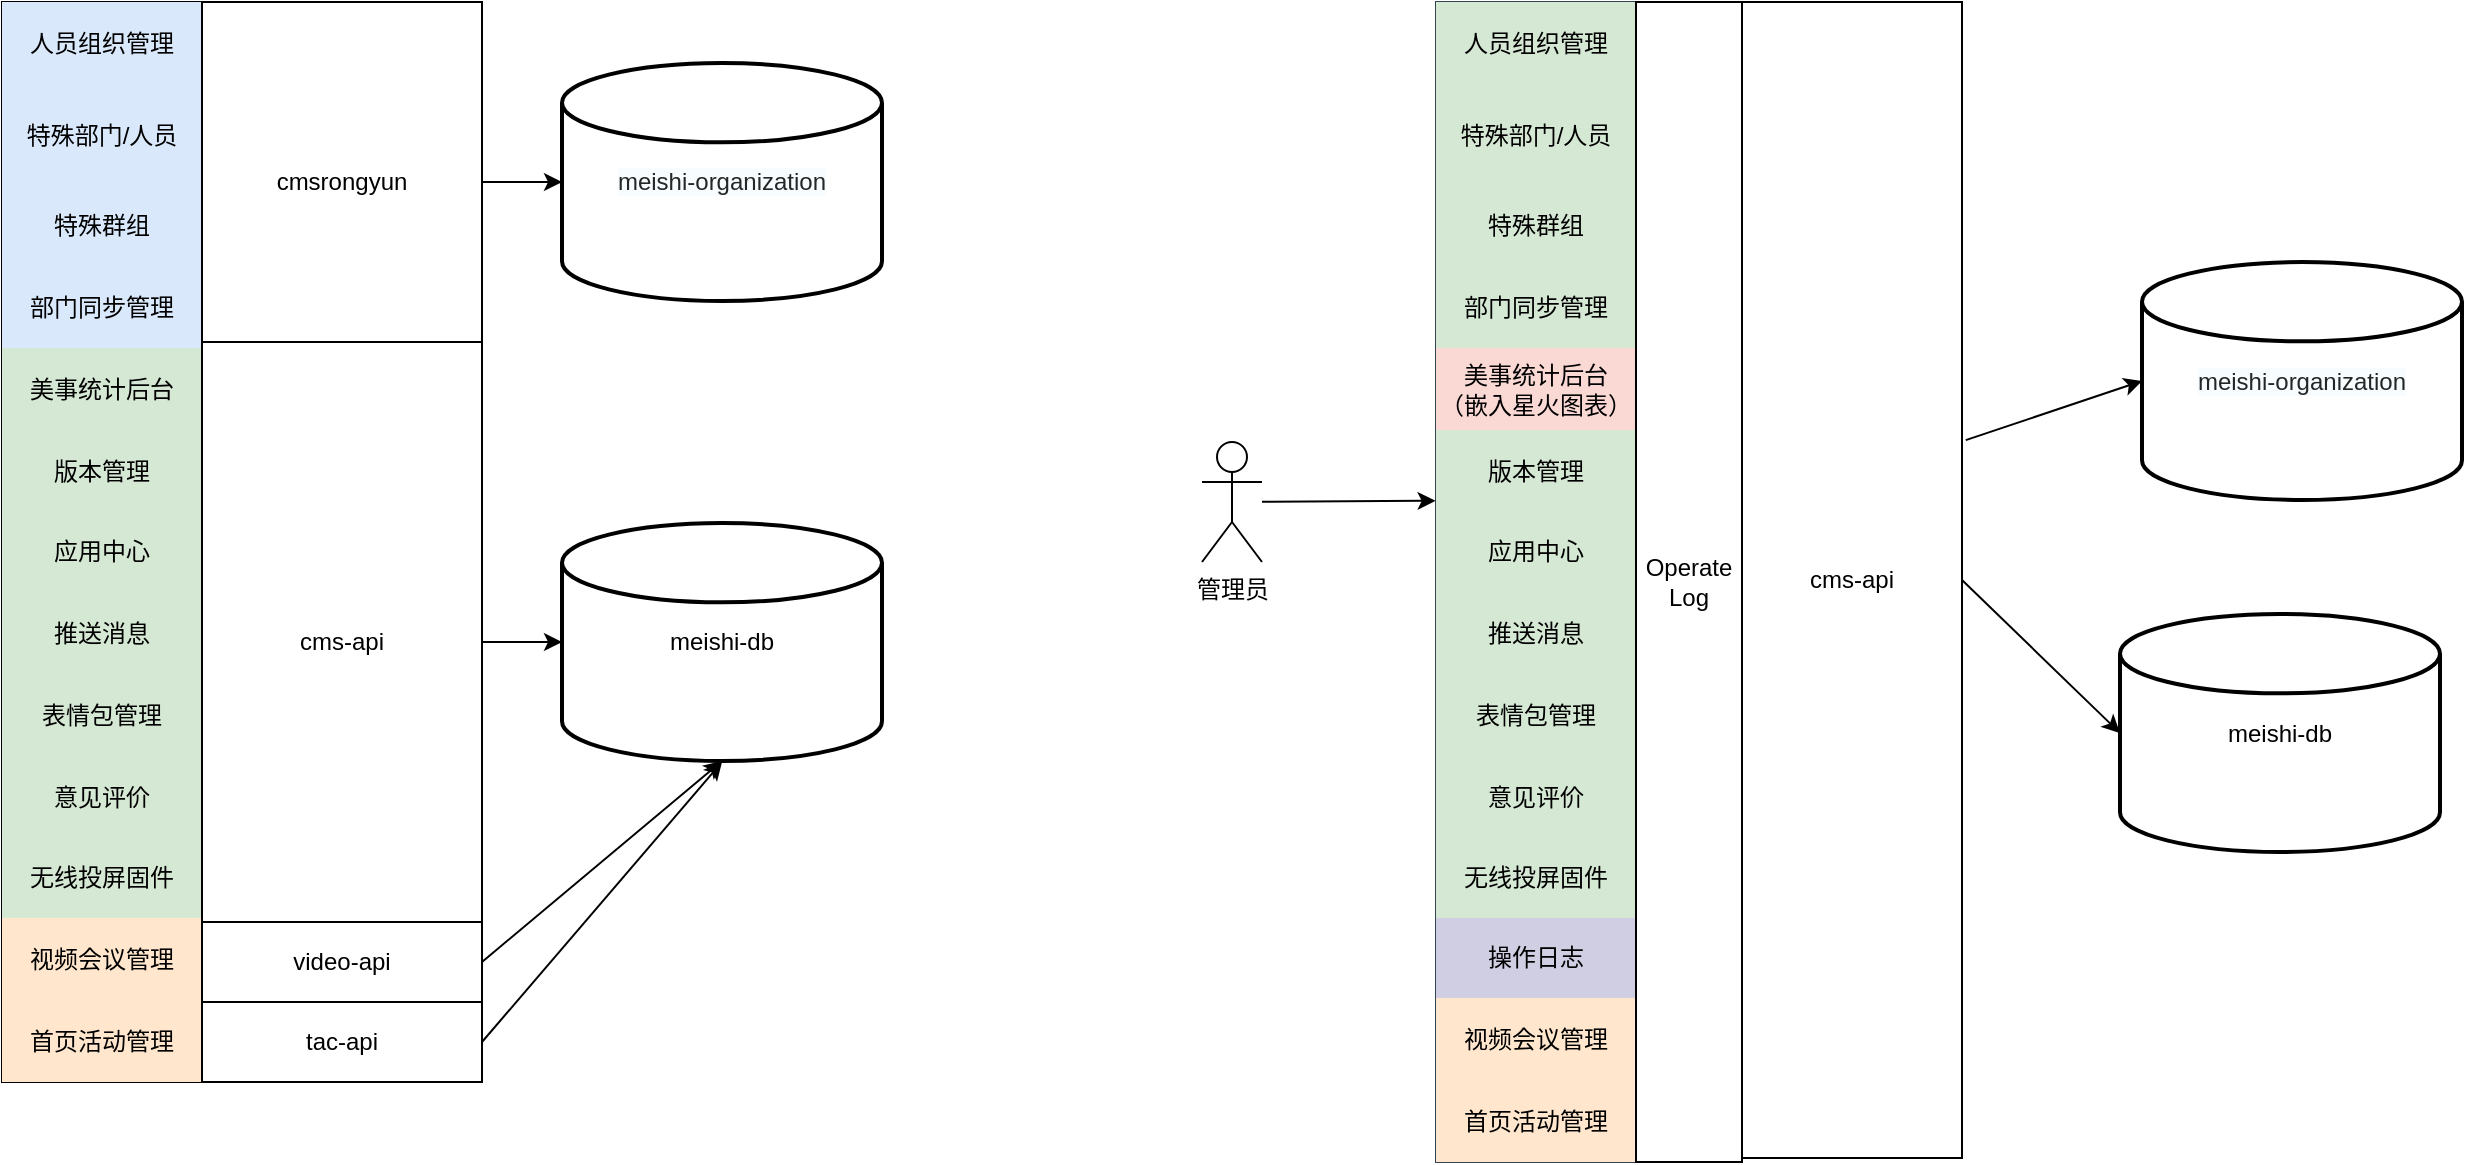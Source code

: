 <mxfile version="14.1.8" type="github">
  <diagram id="kmbewxWfFErhUaEFidWY" name="第 1 页">
    <mxGraphModel dx="1038" dy="548" grid="0" gridSize="10" guides="1" tooltips="1" connect="1" arrows="1" fold="1" page="1" pageScale="1" pageWidth="827" pageHeight="1169" math="0" shadow="0">
      <root>
        <mxCell id="0" />
        <mxCell id="1" parent="0" />
        <mxCell id="lq-rZMdZzkP-MELuQwHF-2" value="" style="shape=table;html=1;whiteSpace=wrap;startSize=0;container=1;collapsible=0;childLayout=tableLayout;" parent="1" vertex="1">
          <mxGeometry x="110" y="140" width="100" height="540" as="geometry" />
        </mxCell>
        <mxCell id="lq-rZMdZzkP-MELuQwHF-18" style="shape=partialRectangle;html=1;whiteSpace=wrap;collapsible=0;dropTarget=0;pointerEvents=0;fillColor=none;top=0;left=0;bottom=0;right=0;points=[[0,0.5],[1,0.5]];portConstraint=eastwest;" parent="lq-rZMdZzkP-MELuQwHF-2" vertex="1">
          <mxGeometry width="100" height="41" as="geometry" />
        </mxCell>
        <mxCell id="lq-rZMdZzkP-MELuQwHF-19" value="人员组织管理" style="shape=partialRectangle;html=1;whiteSpace=wrap;connectable=0;fillColor=#dae8fc;top=0;left=0;bottom=0;right=0;overflow=hidden;strokeColor=#6c8ebf;" parent="lq-rZMdZzkP-MELuQwHF-18" vertex="1">
          <mxGeometry width="100" height="41" as="geometry" />
        </mxCell>
        <mxCell id="lq-rZMdZzkP-MELuQwHF-7" value="" style="shape=partialRectangle;html=1;whiteSpace=wrap;collapsible=0;dropTarget=0;pointerEvents=0;fillColor=none;top=0;left=0;bottom=0;right=0;points=[[0,0.5],[1,0.5]];portConstraint=eastwest;" parent="lq-rZMdZzkP-MELuQwHF-2" vertex="1">
          <mxGeometry y="41" width="100" height="51" as="geometry" />
        </mxCell>
        <mxCell id="lq-rZMdZzkP-MELuQwHF-8" value="特殊部门/人员" style="shape=partialRectangle;html=1;whiteSpace=wrap;connectable=0;fillColor=#dae8fc;top=0;left=0;bottom=0;right=0;overflow=hidden;strokeColor=#6c8ebf;" parent="lq-rZMdZzkP-MELuQwHF-7" vertex="1">
          <mxGeometry width="100" height="51" as="geometry" />
        </mxCell>
        <mxCell id="lq-rZMdZzkP-MELuQwHF-11" value="" style="shape=partialRectangle;html=1;whiteSpace=wrap;collapsible=0;dropTarget=0;pointerEvents=0;fillColor=none;top=0;left=0;bottom=0;right=0;points=[[0,0.5],[1,0.5]];portConstraint=eastwest;" parent="lq-rZMdZzkP-MELuQwHF-2" vertex="1">
          <mxGeometry y="92" width="100" height="40" as="geometry" />
        </mxCell>
        <mxCell id="lq-rZMdZzkP-MELuQwHF-12" value="特殊群组" style="shape=partialRectangle;html=1;whiteSpace=wrap;connectable=0;fillColor=#dae8fc;top=0;left=0;bottom=0;right=0;overflow=hidden;strokeColor=#6c8ebf;" parent="lq-rZMdZzkP-MELuQwHF-11" vertex="1">
          <mxGeometry width="100" height="40" as="geometry" />
        </mxCell>
        <mxCell id="lq-rZMdZzkP-MELuQwHF-28" style="shape=partialRectangle;html=1;whiteSpace=wrap;collapsible=0;dropTarget=0;pointerEvents=0;fillColor=#dae8fc;top=0;left=0;bottom=0;right=0;points=[[0,0.5],[1,0.5]];portConstraint=eastwest;strokeColor=#6c8ebf;" parent="lq-rZMdZzkP-MELuQwHF-2" vertex="1">
          <mxGeometry y="132" width="100" height="41" as="geometry" />
        </mxCell>
        <mxCell id="lq-rZMdZzkP-MELuQwHF-29" value="部门同步管理" style="shape=partialRectangle;html=1;whiteSpace=wrap;connectable=0;fillColor=none;top=0;left=0;bottom=0;right=0;overflow=hidden;" parent="lq-rZMdZzkP-MELuQwHF-28" vertex="1">
          <mxGeometry width="100" height="41" as="geometry" />
        </mxCell>
        <mxCell id="lq-rZMdZzkP-MELuQwHF-30" style="shape=partialRectangle;html=1;whiteSpace=wrap;collapsible=0;dropTarget=0;pointerEvents=0;fillColor=none;top=0;left=0;bottom=0;right=0;points=[[0,0.5],[1,0.5]];portConstraint=eastwest;" parent="lq-rZMdZzkP-MELuQwHF-2" vertex="1">
          <mxGeometry y="173" width="100" height="41" as="geometry" />
        </mxCell>
        <mxCell id="lq-rZMdZzkP-MELuQwHF-31" value="美事统计后台" style="shape=partialRectangle;html=1;whiteSpace=wrap;connectable=0;top=0;left=0;bottom=0;right=0;overflow=hidden;fillColor=#d5e8d4;strokeColor=#82b366;" parent="lq-rZMdZzkP-MELuQwHF-30" vertex="1">
          <mxGeometry width="100" height="41" as="geometry" />
        </mxCell>
        <mxCell id="lq-rZMdZzkP-MELuQwHF-26" style="shape=partialRectangle;html=1;whiteSpace=wrap;collapsible=0;dropTarget=0;pointerEvents=0;fillColor=none;top=0;left=0;bottom=0;right=0;points=[[0,0.5],[1,0.5]];portConstraint=eastwest;" parent="lq-rZMdZzkP-MELuQwHF-2" vertex="1">
          <mxGeometry y="214" width="100" height="41" as="geometry" />
        </mxCell>
        <mxCell id="lq-rZMdZzkP-MELuQwHF-27" value="版本管理" style="shape=partialRectangle;html=1;whiteSpace=wrap;connectable=0;fillColor=#d5e8d4;top=0;left=0;bottom=0;right=0;overflow=hidden;strokeColor=#82b366;" parent="lq-rZMdZzkP-MELuQwHF-26" vertex="1">
          <mxGeometry width="100" height="41" as="geometry" />
        </mxCell>
        <mxCell id="lq-rZMdZzkP-MELuQwHF-24" style="shape=partialRectangle;html=1;whiteSpace=wrap;collapsible=0;dropTarget=0;pointerEvents=0;fillColor=none;top=0;left=0;bottom=0;right=0;points=[[0,0.5],[1,0.5]];portConstraint=eastwest;" parent="lq-rZMdZzkP-MELuQwHF-2" vertex="1">
          <mxGeometry y="255" width="100" height="40" as="geometry" />
        </mxCell>
        <mxCell id="lq-rZMdZzkP-MELuQwHF-25" value="应用中心" style="shape=partialRectangle;html=1;whiteSpace=wrap;connectable=0;fillColor=#d5e8d4;top=0;left=0;bottom=0;right=0;overflow=hidden;strokeColor=#82b366;" parent="lq-rZMdZzkP-MELuQwHF-24" vertex="1">
          <mxGeometry width="100" height="40" as="geometry" />
        </mxCell>
        <mxCell id="lq-rZMdZzkP-MELuQwHF-22" style="shape=partialRectangle;html=1;whiteSpace=wrap;collapsible=0;dropTarget=0;pointerEvents=0;fillColor=none;top=0;left=0;bottom=0;right=0;points=[[0,0.5],[1,0.5]];portConstraint=eastwest;" parent="lq-rZMdZzkP-MELuQwHF-2" vertex="1">
          <mxGeometry y="295" width="100" height="41" as="geometry" />
        </mxCell>
        <mxCell id="lq-rZMdZzkP-MELuQwHF-23" value="推送消息" style="shape=partialRectangle;html=1;whiteSpace=wrap;connectable=0;fillColor=#d5e8d4;top=0;left=0;bottom=0;right=0;overflow=hidden;strokeColor=#82b366;" parent="lq-rZMdZzkP-MELuQwHF-22" vertex="1">
          <mxGeometry width="100" height="41" as="geometry" />
        </mxCell>
        <mxCell id="lq-rZMdZzkP-MELuQwHF-34" style="shape=partialRectangle;html=1;whiteSpace=wrap;collapsible=0;dropTarget=0;pointerEvents=0;fillColor=none;top=0;left=0;bottom=0;right=0;points=[[0,0.5],[1,0.5]];portConstraint=eastwest;" parent="lq-rZMdZzkP-MELuQwHF-2" vertex="1">
          <mxGeometry y="336" width="100" height="41" as="geometry" />
        </mxCell>
        <mxCell id="lq-rZMdZzkP-MELuQwHF-35" value="表情包管理" style="shape=partialRectangle;html=1;whiteSpace=wrap;connectable=0;fillColor=#d5e8d4;top=0;left=0;bottom=0;right=0;overflow=hidden;strokeColor=#82b366;" parent="lq-rZMdZzkP-MELuQwHF-34" vertex="1">
          <mxGeometry width="100" height="41" as="geometry" />
        </mxCell>
        <mxCell id="lq-rZMdZzkP-MELuQwHF-32" style="shape=partialRectangle;html=1;whiteSpace=wrap;collapsible=0;dropTarget=0;pointerEvents=0;fillColor=none;top=0;left=0;bottom=0;right=0;points=[[0,0.5],[1,0.5]];portConstraint=eastwest;" parent="lq-rZMdZzkP-MELuQwHF-2" vertex="1">
          <mxGeometry y="377" width="100" height="41" as="geometry" />
        </mxCell>
        <mxCell id="lq-rZMdZzkP-MELuQwHF-33" value="意见评价" style="shape=partialRectangle;html=1;whiteSpace=wrap;connectable=0;fillColor=#d5e8d4;top=0;left=0;bottom=0;right=0;overflow=hidden;strokeColor=#82b366;" parent="lq-rZMdZzkP-MELuQwHF-32" vertex="1">
          <mxGeometry width="100" height="41" as="geometry" />
        </mxCell>
        <mxCell id="lq-rZMdZzkP-MELuQwHF-36" style="shape=partialRectangle;html=1;whiteSpace=wrap;collapsible=0;dropTarget=0;pointerEvents=0;fillColor=none;top=0;left=0;bottom=0;right=0;points=[[0,0.5],[1,0.5]];portConstraint=eastwest;" parent="lq-rZMdZzkP-MELuQwHF-2" vertex="1">
          <mxGeometry y="418" width="100" height="40" as="geometry" />
        </mxCell>
        <mxCell id="lq-rZMdZzkP-MELuQwHF-37" value="无线投屏固件" style="shape=partialRectangle;html=1;whiteSpace=wrap;connectable=0;fillColor=#d5e8d4;top=0;left=0;bottom=0;right=0;overflow=hidden;strokeColor=#82b366;" parent="lq-rZMdZzkP-MELuQwHF-36" vertex="1">
          <mxGeometry width="100" height="40" as="geometry" />
        </mxCell>
        <mxCell id="lq-rZMdZzkP-MELuQwHF-38" style="shape=partialRectangle;html=1;whiteSpace=wrap;collapsible=0;dropTarget=0;pointerEvents=0;fillColor=none;top=0;left=0;bottom=0;right=0;points=[[0,0.5],[1,0.5]];portConstraint=eastwest;" parent="lq-rZMdZzkP-MELuQwHF-2" vertex="1">
          <mxGeometry y="458" width="100" height="41" as="geometry" />
        </mxCell>
        <mxCell id="lq-rZMdZzkP-MELuQwHF-39" value="视频会议管理" style="shape=partialRectangle;html=1;whiteSpace=wrap;connectable=0;fillColor=#ffe6cc;top=0;left=0;bottom=0;right=0;overflow=hidden;strokeColor=#d79b00;" parent="lq-rZMdZzkP-MELuQwHF-38" vertex="1">
          <mxGeometry width="100" height="41" as="geometry" />
        </mxCell>
        <mxCell id="lq-rZMdZzkP-MELuQwHF-40" style="shape=partialRectangle;html=1;whiteSpace=wrap;collapsible=0;dropTarget=0;pointerEvents=0;fillColor=none;top=0;left=0;bottom=0;right=0;points=[[0,0.5],[1,0.5]];portConstraint=eastwest;" parent="lq-rZMdZzkP-MELuQwHF-2" vertex="1">
          <mxGeometry y="499" width="100" height="41" as="geometry" />
        </mxCell>
        <mxCell id="lq-rZMdZzkP-MELuQwHF-41" value="首页活动管理" style="shape=partialRectangle;html=1;whiteSpace=wrap;connectable=0;fillColor=#ffe6cc;top=0;left=0;bottom=0;right=0;overflow=hidden;strokeColor=#d79b00;" parent="lq-rZMdZzkP-MELuQwHF-40" vertex="1">
          <mxGeometry width="100" height="41" as="geometry" />
        </mxCell>
        <mxCell id="Zx4kyqt7cUMsGUTJRAwY-5" style="edgeStyle=orthogonalEdgeStyle;rounded=0;orthogonalLoop=1;jettySize=auto;html=1;entryX=0;entryY=0.5;entryDx=0;entryDy=0;entryPerimeter=0;" parent="1" source="lq-rZMdZzkP-MELuQwHF-44" target="Zx4kyqt7cUMsGUTJRAwY-2" edge="1">
          <mxGeometry relative="1" as="geometry" />
        </mxCell>
        <mxCell id="lq-rZMdZzkP-MELuQwHF-44" value="cmsrongyun" style="rounded=0;whiteSpace=wrap;html=1;" parent="1" vertex="1">
          <mxGeometry x="210" y="140" width="140" height="180" as="geometry" />
        </mxCell>
        <mxCell id="Zx4kyqt7cUMsGUTJRAwY-6" style="edgeStyle=orthogonalEdgeStyle;rounded=0;orthogonalLoop=1;jettySize=auto;html=1;" parent="1" source="lq-rZMdZzkP-MELuQwHF-45" target="Zx4kyqt7cUMsGUTJRAwY-4" edge="1">
          <mxGeometry relative="1" as="geometry" />
        </mxCell>
        <mxCell id="lq-rZMdZzkP-MELuQwHF-45" value="cms-api" style="rounded=0;whiteSpace=wrap;html=1;" parent="1" vertex="1">
          <mxGeometry x="210" y="310" width="140" height="300" as="geometry" />
        </mxCell>
        <mxCell id="ldqjTRxHHJKw579USSku-4" style="edgeStyle=none;rounded=0;orthogonalLoop=1;jettySize=auto;html=1;entryX=0.5;entryY=1;entryDx=0;entryDy=0;entryPerimeter=0;exitX=1;exitY=0.5;exitDx=0;exitDy=0;" edge="1" parent="1" source="lq-rZMdZzkP-MELuQwHF-46" target="Zx4kyqt7cUMsGUTJRAwY-4">
          <mxGeometry relative="1" as="geometry" />
        </mxCell>
        <mxCell id="lq-rZMdZzkP-MELuQwHF-46" value="video-api" style="rounded=0;whiteSpace=wrap;html=1;" parent="1" vertex="1">
          <mxGeometry x="210" y="600" width="140" height="40" as="geometry" />
        </mxCell>
        <mxCell id="ldqjTRxHHJKw579USSku-5" style="edgeStyle=none;rounded=0;orthogonalLoop=1;jettySize=auto;html=1;exitX=1;exitY=0.5;exitDx=0;exitDy=0;" edge="1" parent="1" source="Zx4kyqt7cUMsGUTJRAwY-1">
          <mxGeometry relative="1" as="geometry">
            <mxPoint x="470" y="520" as="targetPoint" />
          </mxGeometry>
        </mxCell>
        <mxCell id="Zx4kyqt7cUMsGUTJRAwY-1" value="tac-api" style="rounded=0;whiteSpace=wrap;html=1;" parent="1" vertex="1">
          <mxGeometry x="210" y="640" width="140" height="40" as="geometry" />
        </mxCell>
        <mxCell id="Zx4kyqt7cUMsGUTJRAwY-2" value="&lt;span style=&quot;color: rgba(0 , 0 , 0 , 0.85) ; font-family: &amp;#34;helvetica neue for number&amp;#34; , , &amp;#34;blinkmacsystemfont&amp;#34; , &amp;#34;segoe ui&amp;#34; , &amp;#34;roboto&amp;#34; , &amp;#34;pingfang sc&amp;#34; , &amp;#34;hiragino sans gb&amp;#34; , &amp;#34;microsoft yahei&amp;#34; , &amp;#34;helvetica neue&amp;#34; , &amp;#34;helvetica&amp;#34; , &amp;#34;arial&amp;#34; , sans-serif ; text-align: left ; background-color: rgba(230 , 247 , 255 , 0.333)&quot;&gt;meishi-organization&lt;/span&gt;" style="strokeWidth=2;html=1;shape=mxgraph.flowchart.database;whiteSpace=wrap;" parent="1" vertex="1">
          <mxGeometry x="390" y="170.5" width="160" height="119" as="geometry" />
        </mxCell>
        <mxCell id="Zx4kyqt7cUMsGUTJRAwY-4" value="meishi-db" style="strokeWidth=2;html=1;shape=mxgraph.flowchart.database;whiteSpace=wrap;" parent="1" vertex="1">
          <mxGeometry x="390" y="400.5" width="160" height="119" as="geometry" />
        </mxCell>
        <mxCell id="Zx4kyqt7cUMsGUTJRAwY-14" value="" style="shape=table;html=1;whiteSpace=wrap;startSize=0;container=1;collapsible=0;childLayout=tableLayout;fillColor=#647687;strokeColor=#314354;fontColor=#ffffff;" parent="1" vertex="1">
          <mxGeometry x="827" y="140" width="100" height="580" as="geometry" />
        </mxCell>
        <mxCell id="Zx4kyqt7cUMsGUTJRAwY-15" style="shape=partialRectangle;html=1;whiteSpace=wrap;collapsible=0;dropTarget=0;pointerEvents=0;fillColor=none;top=0;left=0;bottom=0;right=0;points=[[0,0.5],[1,0.5]];portConstraint=eastwest;" parent="Zx4kyqt7cUMsGUTJRAwY-14" vertex="1">
          <mxGeometry width="100" height="41" as="geometry" />
        </mxCell>
        <mxCell id="Zx4kyqt7cUMsGUTJRAwY-16" value="人员组织管理" style="shape=partialRectangle;html=1;whiteSpace=wrap;connectable=0;fillColor=#d5e8d4;top=0;left=0;bottom=0;right=0;overflow=hidden;strokeColor=#82b366;" parent="Zx4kyqt7cUMsGUTJRAwY-15" vertex="1">
          <mxGeometry width="100" height="41" as="geometry" />
        </mxCell>
        <mxCell id="Zx4kyqt7cUMsGUTJRAwY-17" value="" style="shape=partialRectangle;html=1;whiteSpace=wrap;collapsible=0;dropTarget=0;pointerEvents=0;fillColor=none;top=0;left=0;bottom=0;right=0;points=[[0,0.5],[1,0.5]];portConstraint=eastwest;" parent="Zx4kyqt7cUMsGUTJRAwY-14" vertex="1">
          <mxGeometry y="41" width="100" height="51" as="geometry" />
        </mxCell>
        <mxCell id="Zx4kyqt7cUMsGUTJRAwY-18" value="特殊部门/人员" style="shape=partialRectangle;html=1;whiteSpace=wrap;connectable=0;fillColor=#d5e8d4;top=0;left=0;bottom=0;right=0;overflow=hidden;strokeColor=#82b366;" parent="Zx4kyqt7cUMsGUTJRAwY-17" vertex="1">
          <mxGeometry width="100" height="51" as="geometry" />
        </mxCell>
        <mxCell id="Zx4kyqt7cUMsGUTJRAwY-19" value="" style="shape=partialRectangle;html=1;whiteSpace=wrap;collapsible=0;dropTarget=0;pointerEvents=0;fillColor=none;top=0;left=0;bottom=0;right=0;points=[[0,0.5],[1,0.5]];portConstraint=eastwest;" parent="Zx4kyqt7cUMsGUTJRAwY-14" vertex="1">
          <mxGeometry y="92" width="100" height="40" as="geometry" />
        </mxCell>
        <mxCell id="Zx4kyqt7cUMsGUTJRAwY-20" value="特殊群组" style="shape=partialRectangle;html=1;whiteSpace=wrap;connectable=0;fillColor=#d5e8d4;top=0;left=0;bottom=0;right=0;overflow=hidden;strokeColor=#82b366;" parent="Zx4kyqt7cUMsGUTJRAwY-19" vertex="1">
          <mxGeometry width="100" height="40" as="geometry" />
        </mxCell>
        <mxCell id="Zx4kyqt7cUMsGUTJRAwY-21" style="shape=partialRectangle;html=1;whiteSpace=wrap;collapsible=0;dropTarget=0;pointerEvents=0;fillColor=#dae8fc;top=0;left=0;bottom=0;right=0;points=[[0,0.5],[1,0.5]];portConstraint=eastwest;strokeColor=#6c8ebf;" parent="Zx4kyqt7cUMsGUTJRAwY-14" vertex="1">
          <mxGeometry y="132" width="100" height="41" as="geometry" />
        </mxCell>
        <mxCell id="Zx4kyqt7cUMsGUTJRAwY-22" value="部门同步管理" style="shape=partialRectangle;html=1;whiteSpace=wrap;connectable=0;fillColor=#d5e8d4;top=0;left=0;bottom=0;right=0;overflow=hidden;strokeColor=#82b366;" parent="Zx4kyqt7cUMsGUTJRAwY-21" vertex="1">
          <mxGeometry width="100" height="41" as="geometry" />
        </mxCell>
        <mxCell id="Zx4kyqt7cUMsGUTJRAwY-23" style="shape=partialRectangle;html=1;whiteSpace=wrap;collapsible=0;dropTarget=0;pointerEvents=0;fillColor=none;top=0;left=0;bottom=0;right=0;points=[[0,0.5],[1,0.5]];portConstraint=eastwest;" parent="Zx4kyqt7cUMsGUTJRAwY-14" vertex="1">
          <mxGeometry y="173" width="100" height="41" as="geometry" />
        </mxCell>
        <mxCell id="Zx4kyqt7cUMsGUTJRAwY-24" value="美事统计后台&lt;br&gt;（嵌入星火图表）" style="shape=partialRectangle;html=1;whiteSpace=wrap;connectable=0;top=0;left=0;bottom=0;right=0;overflow=hidden;fillColor=#fad9d5;strokeColor=#ae4132;" parent="Zx4kyqt7cUMsGUTJRAwY-23" vertex="1">
          <mxGeometry width="100" height="41" as="geometry" />
        </mxCell>
        <mxCell id="Zx4kyqt7cUMsGUTJRAwY-25" style="shape=partialRectangle;html=1;whiteSpace=wrap;collapsible=0;dropTarget=0;pointerEvents=0;fillColor=none;top=0;left=0;bottom=0;right=0;points=[[0,0.5],[1,0.5]];portConstraint=eastwest;" parent="Zx4kyqt7cUMsGUTJRAwY-14" vertex="1">
          <mxGeometry y="214" width="100" height="41" as="geometry" />
        </mxCell>
        <mxCell id="Zx4kyqt7cUMsGUTJRAwY-26" value="版本管理" style="shape=partialRectangle;html=1;whiteSpace=wrap;connectable=0;fillColor=#d5e8d4;top=0;left=0;bottom=0;right=0;overflow=hidden;strokeColor=#82b366;" parent="Zx4kyqt7cUMsGUTJRAwY-25" vertex="1">
          <mxGeometry width="100" height="41" as="geometry" />
        </mxCell>
        <mxCell id="Zx4kyqt7cUMsGUTJRAwY-27" style="shape=partialRectangle;html=1;whiteSpace=wrap;collapsible=0;dropTarget=0;pointerEvents=0;fillColor=none;top=0;left=0;bottom=0;right=0;points=[[0,0.5],[1,0.5]];portConstraint=eastwest;" parent="Zx4kyqt7cUMsGUTJRAwY-14" vertex="1">
          <mxGeometry y="255" width="100" height="40" as="geometry" />
        </mxCell>
        <mxCell id="Zx4kyqt7cUMsGUTJRAwY-28" value="应用中心" style="shape=partialRectangle;html=1;whiteSpace=wrap;connectable=0;fillColor=#d5e8d4;top=0;left=0;bottom=0;right=0;overflow=hidden;strokeColor=#82b366;" parent="Zx4kyqt7cUMsGUTJRAwY-27" vertex="1">
          <mxGeometry width="100" height="40" as="geometry" />
        </mxCell>
        <mxCell id="Zx4kyqt7cUMsGUTJRAwY-29" style="shape=partialRectangle;html=1;whiteSpace=wrap;collapsible=0;dropTarget=0;pointerEvents=0;fillColor=none;top=0;left=0;bottom=0;right=0;points=[[0,0.5],[1,0.5]];portConstraint=eastwest;" parent="Zx4kyqt7cUMsGUTJRAwY-14" vertex="1">
          <mxGeometry y="295" width="100" height="41" as="geometry" />
        </mxCell>
        <mxCell id="Zx4kyqt7cUMsGUTJRAwY-30" value="推送消息" style="shape=partialRectangle;html=1;whiteSpace=wrap;connectable=0;fillColor=#d5e8d4;top=0;left=0;bottom=0;right=0;overflow=hidden;strokeColor=#82b366;" parent="Zx4kyqt7cUMsGUTJRAwY-29" vertex="1">
          <mxGeometry width="100" height="41" as="geometry" />
        </mxCell>
        <mxCell id="Zx4kyqt7cUMsGUTJRAwY-31" style="shape=partialRectangle;html=1;whiteSpace=wrap;collapsible=0;dropTarget=0;pointerEvents=0;fillColor=none;top=0;left=0;bottom=0;right=0;points=[[0,0.5],[1,0.5]];portConstraint=eastwest;" parent="Zx4kyqt7cUMsGUTJRAwY-14" vertex="1">
          <mxGeometry y="336" width="100" height="41" as="geometry" />
        </mxCell>
        <mxCell id="Zx4kyqt7cUMsGUTJRAwY-32" value="表情包管理" style="shape=partialRectangle;html=1;whiteSpace=wrap;connectable=0;fillColor=#d5e8d4;top=0;left=0;bottom=0;right=0;overflow=hidden;strokeColor=#82b366;" parent="Zx4kyqt7cUMsGUTJRAwY-31" vertex="1">
          <mxGeometry width="100" height="41" as="geometry" />
        </mxCell>
        <mxCell id="Zx4kyqt7cUMsGUTJRAwY-33" style="shape=partialRectangle;html=1;whiteSpace=wrap;collapsible=0;dropTarget=0;pointerEvents=0;fillColor=none;top=0;left=0;bottom=0;right=0;points=[[0,0.5],[1,0.5]];portConstraint=eastwest;" parent="Zx4kyqt7cUMsGUTJRAwY-14" vertex="1">
          <mxGeometry y="377" width="100" height="41" as="geometry" />
        </mxCell>
        <mxCell id="Zx4kyqt7cUMsGUTJRAwY-34" value="意见评价" style="shape=partialRectangle;html=1;whiteSpace=wrap;connectable=0;fillColor=#d5e8d4;top=0;left=0;bottom=0;right=0;overflow=hidden;strokeColor=#82b366;" parent="Zx4kyqt7cUMsGUTJRAwY-33" vertex="1">
          <mxGeometry width="100" height="41" as="geometry" />
        </mxCell>
        <mxCell id="Zx4kyqt7cUMsGUTJRAwY-35" style="shape=partialRectangle;html=1;whiteSpace=wrap;collapsible=0;dropTarget=0;pointerEvents=0;fillColor=none;top=0;left=0;bottom=0;right=0;points=[[0,0.5],[1,0.5]];portConstraint=eastwest;" parent="Zx4kyqt7cUMsGUTJRAwY-14" vertex="1">
          <mxGeometry y="418" width="100" height="40" as="geometry" />
        </mxCell>
        <mxCell id="Zx4kyqt7cUMsGUTJRAwY-36" value="无线投屏固件" style="shape=partialRectangle;html=1;whiteSpace=wrap;connectable=0;fillColor=#d5e8d4;top=0;left=0;bottom=0;right=0;overflow=hidden;strokeColor=#82b366;" parent="Zx4kyqt7cUMsGUTJRAwY-35" vertex="1">
          <mxGeometry width="100" height="40" as="geometry" />
        </mxCell>
        <mxCell id="Zx4kyqt7cUMsGUTJRAwY-43" style="shape=partialRectangle;html=1;whiteSpace=wrap;collapsible=0;dropTarget=0;pointerEvents=0;fillColor=none;top=0;left=0;bottom=0;right=0;points=[[0,0.5],[1,0.5]];portConstraint=eastwest;" parent="Zx4kyqt7cUMsGUTJRAwY-14" vertex="1">
          <mxGeometry y="458" width="100" height="40" as="geometry" />
        </mxCell>
        <mxCell id="Zx4kyqt7cUMsGUTJRAwY-44" value="操作日志" style="shape=partialRectangle;html=1;whiteSpace=wrap;connectable=0;fillColor=#d0cee2;top=0;left=0;bottom=0;right=0;overflow=hidden;strokeColor=#56517e;" parent="Zx4kyqt7cUMsGUTJRAwY-43" vertex="1">
          <mxGeometry width="100" height="40" as="geometry" />
        </mxCell>
        <mxCell id="Zx4kyqt7cUMsGUTJRAwY-37" style="shape=partialRectangle;html=1;whiteSpace=wrap;collapsible=0;dropTarget=0;pointerEvents=0;fillColor=none;top=0;left=0;bottom=0;right=0;points=[[0,0.5],[1,0.5]];portConstraint=eastwest;" parent="Zx4kyqt7cUMsGUTJRAwY-14" vertex="1">
          <mxGeometry y="498" width="100" height="41" as="geometry" />
        </mxCell>
        <mxCell id="Zx4kyqt7cUMsGUTJRAwY-38" value="视频会议管理" style="shape=partialRectangle;html=1;whiteSpace=wrap;connectable=0;fillColor=#ffe6cc;top=0;left=0;bottom=0;right=0;overflow=hidden;strokeColor=#d79b00;" parent="Zx4kyqt7cUMsGUTJRAwY-37" vertex="1">
          <mxGeometry width="100" height="41" as="geometry" />
        </mxCell>
        <mxCell id="Zx4kyqt7cUMsGUTJRAwY-39" style="shape=partialRectangle;html=1;whiteSpace=wrap;collapsible=0;dropTarget=0;pointerEvents=0;fillColor=none;top=0;left=0;bottom=0;right=0;points=[[0,0.5],[1,0.5]];portConstraint=eastwest;" parent="Zx4kyqt7cUMsGUTJRAwY-14" vertex="1">
          <mxGeometry y="539" width="100" height="41" as="geometry" />
        </mxCell>
        <mxCell id="Zx4kyqt7cUMsGUTJRAwY-40" value="首页活动管理" style="shape=partialRectangle;html=1;whiteSpace=wrap;connectable=0;fillColor=#ffe6cc;top=0;left=0;bottom=0;right=0;overflow=hidden;strokeColor=#d79b00;" parent="Zx4kyqt7cUMsGUTJRAwY-39" vertex="1">
          <mxGeometry width="100" height="41" as="geometry" />
        </mxCell>
        <mxCell id="ldqjTRxHHJKw579USSku-3" style="edgeStyle=none;rounded=0;orthogonalLoop=1;jettySize=auto;html=1;entryX=-0.002;entryY=0.863;entryDx=0;entryDy=0;entryPerimeter=0;" edge="1" parent="1" source="Zx4kyqt7cUMsGUTJRAwY-41" target="Zx4kyqt7cUMsGUTJRAwY-25">
          <mxGeometry relative="1" as="geometry" />
        </mxCell>
        <mxCell id="Zx4kyqt7cUMsGUTJRAwY-41" value="管理员" style="shape=umlActor;verticalLabelPosition=bottom;verticalAlign=top;html=1;outlineConnect=0;" parent="1" vertex="1">
          <mxGeometry x="710" y="360" width="30" height="60" as="geometry" />
        </mxCell>
        <mxCell id="Zx4kyqt7cUMsGUTJRAwY-42" value="Operate&lt;br&gt;Log" style="rounded=0;whiteSpace=wrap;html=1;" parent="1" vertex="1">
          <mxGeometry x="927" y="140" width="53" height="580" as="geometry" />
        </mxCell>
        <mxCell id="Zx4kyqt7cUMsGUTJRAwY-81" style="rounded=0;orthogonalLoop=1;jettySize=auto;html=1;entryX=0;entryY=0.5;entryDx=0;entryDy=0;entryPerimeter=0;exitX=1;exitY=0.5;exitDx=0;exitDy=0;" parent="1" source="Zx4kyqt7cUMsGUTJRAwY-73" target="Zx4kyqt7cUMsGUTJRAwY-77" edge="1">
          <mxGeometry relative="1" as="geometry" />
        </mxCell>
        <mxCell id="ldqjTRxHHJKw579USSku-6" style="edgeStyle=none;rounded=0;orthogonalLoop=1;jettySize=auto;html=1;entryX=0;entryY=0.5;entryDx=0;entryDy=0;entryPerimeter=0;exitX=1.017;exitY=0.379;exitDx=0;exitDy=0;exitPerimeter=0;" edge="1" parent="1" source="Zx4kyqt7cUMsGUTJRAwY-73" target="Zx4kyqt7cUMsGUTJRAwY-76">
          <mxGeometry relative="1" as="geometry" />
        </mxCell>
        <mxCell id="Zx4kyqt7cUMsGUTJRAwY-73" value="cms-api" style="rounded=0;whiteSpace=wrap;html=1;" parent="1" vertex="1">
          <mxGeometry x="980" y="140" width="110" height="578" as="geometry" />
        </mxCell>
        <mxCell id="Zx4kyqt7cUMsGUTJRAwY-76" value="&lt;span style=&quot;color: rgba(0 , 0 , 0 , 0.85) ; font-family: &amp;#34;helvetica neue for number&amp;#34; , , &amp;#34;blinkmacsystemfont&amp;#34; , &amp;#34;segoe ui&amp;#34; , &amp;#34;roboto&amp;#34; , &amp;#34;pingfang sc&amp;#34; , &amp;#34;hiragino sans gb&amp;#34; , &amp;#34;microsoft yahei&amp;#34; , &amp;#34;helvetica neue&amp;#34; , &amp;#34;helvetica&amp;#34; , &amp;#34;arial&amp;#34; , sans-serif ; text-align: left ; background-color: rgba(230 , 247 , 255 , 0.333)&quot;&gt;meishi-organization&lt;/span&gt;" style="strokeWidth=2;html=1;shape=mxgraph.flowchart.database;whiteSpace=wrap;" parent="1" vertex="1">
          <mxGeometry x="1180" y="270" width="160" height="119" as="geometry" />
        </mxCell>
        <mxCell id="Zx4kyqt7cUMsGUTJRAwY-77" value="meishi-db" style="strokeWidth=2;html=1;shape=mxgraph.flowchart.database;whiteSpace=wrap;" parent="1" vertex="1">
          <mxGeometry x="1169" y="446" width="160" height="119" as="geometry" />
        </mxCell>
      </root>
    </mxGraphModel>
  </diagram>
</mxfile>
